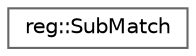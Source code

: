 digraph "Graphical Class Hierarchy"
{
 // INTERACTIVE_SVG=YES
 // LATEX_PDF_SIZE
  bgcolor="transparent";
  edge [fontname=Helvetica,fontsize=10,labelfontname=Helvetica,labelfontsize=10];
  node [fontname=Helvetica,fontsize=10,shape=box,height=0.2,width=0.4];
  rankdir="LR";
  Node0 [label="reg::SubMatch",height=0.2,width=0.4,color="grey40", fillcolor="white", style="filled",URL="$db/d68/classreg_1_1_sub_match.html",tooltip="Object representing the match results of a capture range."];
}

